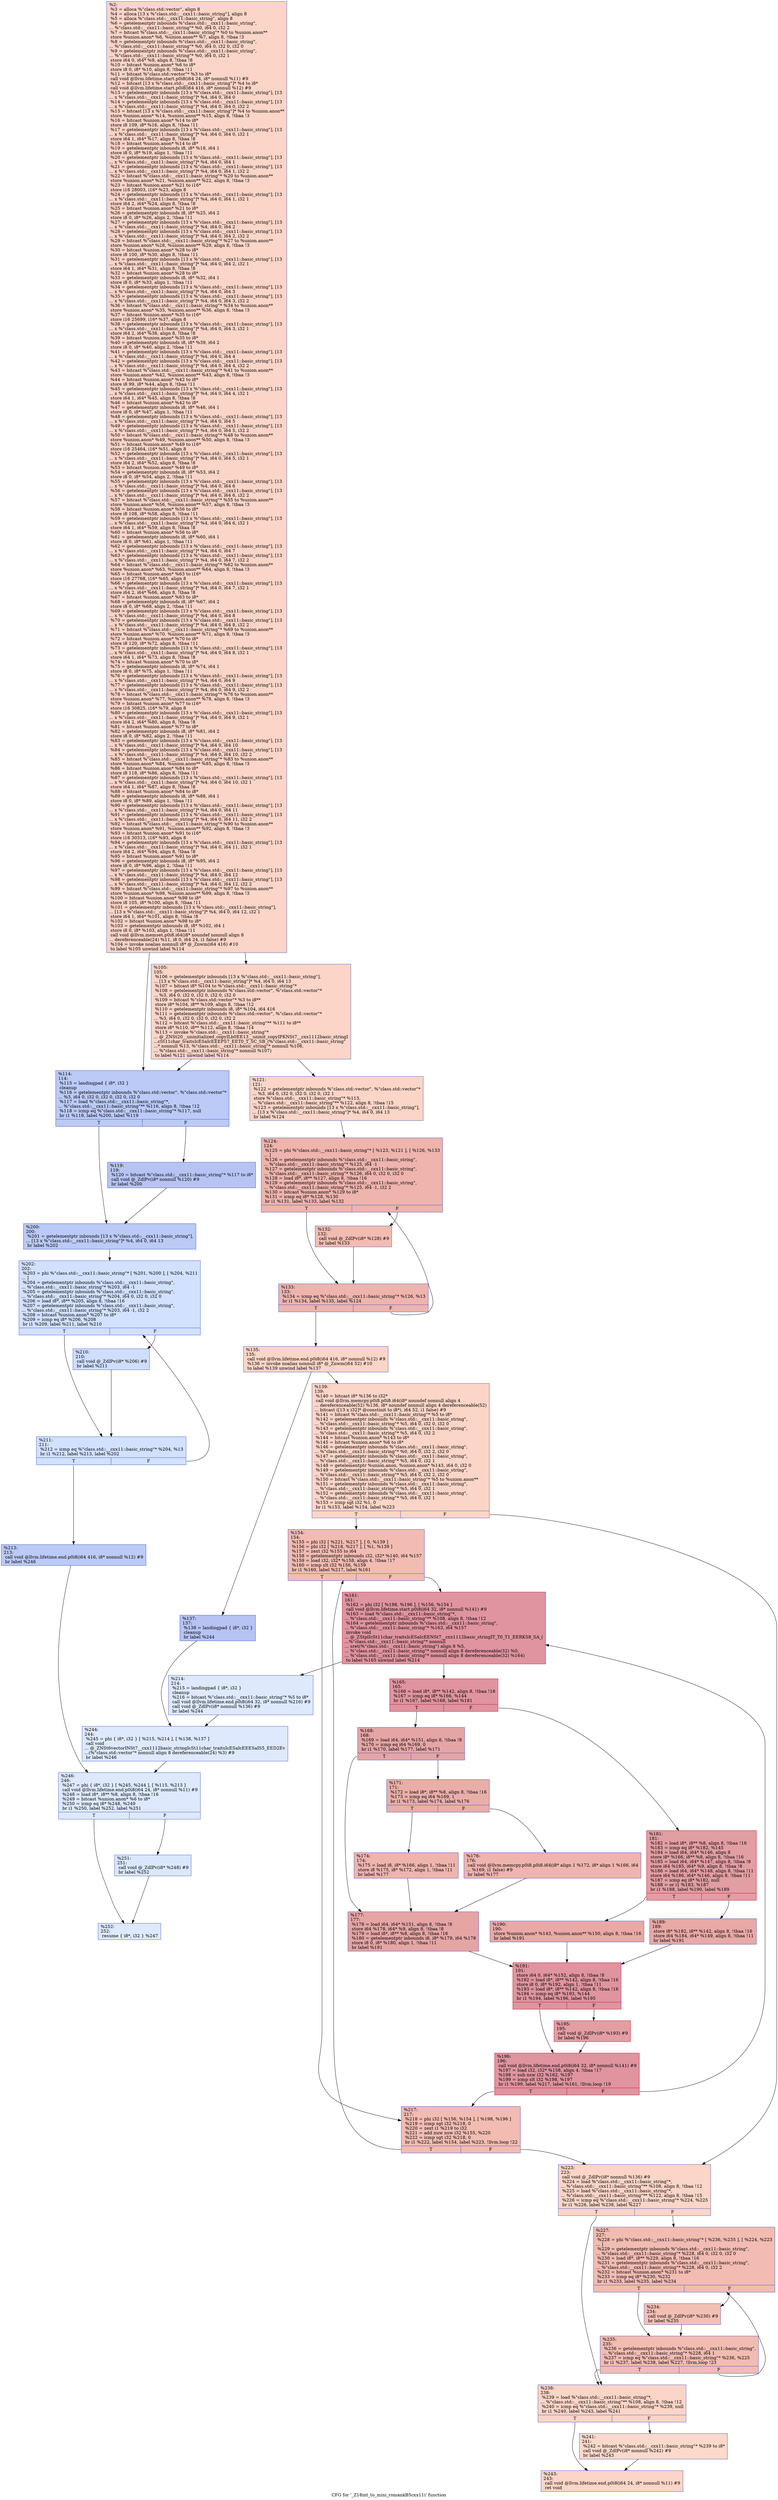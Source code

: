digraph "CFG for '_Z18int_to_mini_romankB5cxx11i' function" {
	label="CFG for '_Z18int_to_mini_romankB5cxx11i' function";

	Node0x55cb2395f050 [shape=record,color="#3d50c3ff", style=filled, fillcolor="#f5a08170",label="{%2:\l  %3 = alloca %\"class.std::vector\", align 8\l  %4 = alloca [13 x %\"class.std::__cxx11::basic_string\"], align 8\l  %5 = alloca %\"class.std::__cxx11::basic_string\", align 8\l  %6 = getelementptr inbounds %\"class.std::__cxx11::basic_string\",\l... %\"class.std::__cxx11::basic_string\"* %0, i64 0, i32 2\l  %7 = bitcast %\"class.std::__cxx11::basic_string\"* %0 to %union.anon**\l  store %union.anon* %6, %union.anon** %7, align 8, !tbaa !3\l  %8 = getelementptr inbounds %\"class.std::__cxx11::basic_string\",\l... %\"class.std::__cxx11::basic_string\"* %0, i64 0, i32 0, i32 0\l  %9 = getelementptr inbounds %\"class.std::__cxx11::basic_string\",\l... %\"class.std::__cxx11::basic_string\"* %0, i64 0, i32 1\l  store i64 0, i64* %9, align 8, !tbaa !8\l  %10 = bitcast %union.anon* %6 to i8*\l  store i8 0, i8* %10, align 8, !tbaa !11\l  %11 = bitcast %\"class.std::vector\"* %3 to i8*\l  call void @llvm.lifetime.start.p0i8(i64 24, i8* nonnull %11) #9\l  %12 = bitcast [13 x %\"class.std::__cxx11::basic_string\"]* %4 to i8*\l  call void @llvm.lifetime.start.p0i8(i64 416, i8* nonnull %12) #9\l  %13 = getelementptr inbounds [13 x %\"class.std::__cxx11::basic_string\"], [13\l... x %\"class.std::__cxx11::basic_string\"]* %4, i64 0, i64 0\l  %14 = getelementptr inbounds [13 x %\"class.std::__cxx11::basic_string\"], [13\l... x %\"class.std::__cxx11::basic_string\"]* %4, i64 0, i64 0, i32 2\l  %15 = bitcast [13 x %\"class.std::__cxx11::basic_string\"]* %4 to %union.anon**\l  store %union.anon* %14, %union.anon** %15, align 8, !tbaa !3\l  %16 = bitcast %union.anon* %14 to i8*\l  store i8 109, i8* %16, align 8, !tbaa !11\l  %17 = getelementptr inbounds [13 x %\"class.std::__cxx11::basic_string\"], [13\l... x %\"class.std::__cxx11::basic_string\"]* %4, i64 0, i64 0, i32 1\l  store i64 1, i64* %17, align 8, !tbaa !8\l  %18 = bitcast %union.anon* %14 to i8*\l  %19 = getelementptr inbounds i8, i8* %18, i64 1\l  store i8 0, i8* %19, align 1, !tbaa !11\l  %20 = getelementptr inbounds [13 x %\"class.std::__cxx11::basic_string\"], [13\l... x %\"class.std::__cxx11::basic_string\"]* %4, i64 0, i64 1\l  %21 = getelementptr inbounds [13 x %\"class.std::__cxx11::basic_string\"], [13\l... x %\"class.std::__cxx11::basic_string\"]* %4, i64 0, i64 1, i32 2\l  %22 = bitcast %\"class.std::__cxx11::basic_string\"* %20 to %union.anon**\l  store %union.anon* %21, %union.anon** %22, align 8, !tbaa !3\l  %23 = bitcast %union.anon* %21 to i16*\l  store i16 28003, i16* %23, align 8\l  %24 = getelementptr inbounds [13 x %\"class.std::__cxx11::basic_string\"], [13\l... x %\"class.std::__cxx11::basic_string\"]* %4, i64 0, i64 1, i32 1\l  store i64 2, i64* %24, align 8, !tbaa !8\l  %25 = bitcast %union.anon* %21 to i8*\l  %26 = getelementptr inbounds i8, i8* %25, i64 2\l  store i8 0, i8* %26, align 2, !tbaa !11\l  %27 = getelementptr inbounds [13 x %\"class.std::__cxx11::basic_string\"], [13\l... x %\"class.std::__cxx11::basic_string\"]* %4, i64 0, i64 2\l  %28 = getelementptr inbounds [13 x %\"class.std::__cxx11::basic_string\"], [13\l... x %\"class.std::__cxx11::basic_string\"]* %4, i64 0, i64 2, i32 2\l  %29 = bitcast %\"class.std::__cxx11::basic_string\"* %27 to %union.anon**\l  store %union.anon* %28, %union.anon** %29, align 8, !tbaa !3\l  %30 = bitcast %union.anon* %28 to i8*\l  store i8 100, i8* %30, align 8, !tbaa !11\l  %31 = getelementptr inbounds [13 x %\"class.std::__cxx11::basic_string\"], [13\l... x %\"class.std::__cxx11::basic_string\"]* %4, i64 0, i64 2, i32 1\l  store i64 1, i64* %31, align 8, !tbaa !8\l  %32 = bitcast %union.anon* %28 to i8*\l  %33 = getelementptr inbounds i8, i8* %32, i64 1\l  store i8 0, i8* %33, align 1, !tbaa !11\l  %34 = getelementptr inbounds [13 x %\"class.std::__cxx11::basic_string\"], [13\l... x %\"class.std::__cxx11::basic_string\"]* %4, i64 0, i64 3\l  %35 = getelementptr inbounds [13 x %\"class.std::__cxx11::basic_string\"], [13\l... x %\"class.std::__cxx11::basic_string\"]* %4, i64 0, i64 3, i32 2\l  %36 = bitcast %\"class.std::__cxx11::basic_string\"* %34 to %union.anon**\l  store %union.anon* %35, %union.anon** %36, align 8, !tbaa !3\l  %37 = bitcast %union.anon* %35 to i16*\l  store i16 25699, i16* %37, align 8\l  %38 = getelementptr inbounds [13 x %\"class.std::__cxx11::basic_string\"], [13\l... x %\"class.std::__cxx11::basic_string\"]* %4, i64 0, i64 3, i32 1\l  store i64 2, i64* %38, align 8, !tbaa !8\l  %39 = bitcast %union.anon* %35 to i8*\l  %40 = getelementptr inbounds i8, i8* %39, i64 2\l  store i8 0, i8* %40, align 2, !tbaa !11\l  %41 = getelementptr inbounds [13 x %\"class.std::__cxx11::basic_string\"], [13\l... x %\"class.std::__cxx11::basic_string\"]* %4, i64 0, i64 4\l  %42 = getelementptr inbounds [13 x %\"class.std::__cxx11::basic_string\"], [13\l... x %\"class.std::__cxx11::basic_string\"]* %4, i64 0, i64 4, i32 2\l  %43 = bitcast %\"class.std::__cxx11::basic_string\"* %41 to %union.anon**\l  store %union.anon* %42, %union.anon** %43, align 8, !tbaa !3\l  %44 = bitcast %union.anon* %42 to i8*\l  store i8 99, i8* %44, align 8, !tbaa !11\l  %45 = getelementptr inbounds [13 x %\"class.std::__cxx11::basic_string\"], [13\l... x %\"class.std::__cxx11::basic_string\"]* %4, i64 0, i64 4, i32 1\l  store i64 1, i64* %45, align 8, !tbaa !8\l  %46 = bitcast %union.anon* %42 to i8*\l  %47 = getelementptr inbounds i8, i8* %46, i64 1\l  store i8 0, i8* %47, align 1, !tbaa !11\l  %48 = getelementptr inbounds [13 x %\"class.std::__cxx11::basic_string\"], [13\l... x %\"class.std::__cxx11::basic_string\"]* %4, i64 0, i64 5\l  %49 = getelementptr inbounds [13 x %\"class.std::__cxx11::basic_string\"], [13\l... x %\"class.std::__cxx11::basic_string\"]* %4, i64 0, i64 5, i32 2\l  %50 = bitcast %\"class.std::__cxx11::basic_string\"* %48 to %union.anon**\l  store %union.anon* %49, %union.anon** %50, align 8, !tbaa !3\l  %51 = bitcast %union.anon* %49 to i16*\l  store i16 25464, i16* %51, align 8\l  %52 = getelementptr inbounds [13 x %\"class.std::__cxx11::basic_string\"], [13\l... x %\"class.std::__cxx11::basic_string\"]* %4, i64 0, i64 5, i32 1\l  store i64 2, i64* %52, align 8, !tbaa !8\l  %53 = bitcast %union.anon* %49 to i8*\l  %54 = getelementptr inbounds i8, i8* %53, i64 2\l  store i8 0, i8* %54, align 2, !tbaa !11\l  %55 = getelementptr inbounds [13 x %\"class.std::__cxx11::basic_string\"], [13\l... x %\"class.std::__cxx11::basic_string\"]* %4, i64 0, i64 6\l  %56 = getelementptr inbounds [13 x %\"class.std::__cxx11::basic_string\"], [13\l... x %\"class.std::__cxx11::basic_string\"]* %4, i64 0, i64 6, i32 2\l  %57 = bitcast %\"class.std::__cxx11::basic_string\"* %55 to %union.anon**\l  store %union.anon* %56, %union.anon** %57, align 8, !tbaa !3\l  %58 = bitcast %union.anon* %56 to i8*\l  store i8 108, i8* %58, align 8, !tbaa !11\l  %59 = getelementptr inbounds [13 x %\"class.std::__cxx11::basic_string\"], [13\l... x %\"class.std::__cxx11::basic_string\"]* %4, i64 0, i64 6, i32 1\l  store i64 1, i64* %59, align 8, !tbaa !8\l  %60 = bitcast %union.anon* %56 to i8*\l  %61 = getelementptr inbounds i8, i8* %60, i64 1\l  store i8 0, i8* %61, align 1, !tbaa !11\l  %62 = getelementptr inbounds [13 x %\"class.std::__cxx11::basic_string\"], [13\l... x %\"class.std::__cxx11::basic_string\"]* %4, i64 0, i64 7\l  %63 = getelementptr inbounds [13 x %\"class.std::__cxx11::basic_string\"], [13\l... x %\"class.std::__cxx11::basic_string\"]* %4, i64 0, i64 7, i32 2\l  %64 = bitcast %\"class.std::__cxx11::basic_string\"* %62 to %union.anon**\l  store %union.anon* %63, %union.anon** %64, align 8, !tbaa !3\l  %65 = bitcast %union.anon* %63 to i16*\l  store i16 27768, i16* %65, align 8\l  %66 = getelementptr inbounds [13 x %\"class.std::__cxx11::basic_string\"], [13\l... x %\"class.std::__cxx11::basic_string\"]* %4, i64 0, i64 7, i32 1\l  store i64 2, i64* %66, align 8, !tbaa !8\l  %67 = bitcast %union.anon* %63 to i8*\l  %68 = getelementptr inbounds i8, i8* %67, i64 2\l  store i8 0, i8* %68, align 2, !tbaa !11\l  %69 = getelementptr inbounds [13 x %\"class.std::__cxx11::basic_string\"], [13\l... x %\"class.std::__cxx11::basic_string\"]* %4, i64 0, i64 8\l  %70 = getelementptr inbounds [13 x %\"class.std::__cxx11::basic_string\"], [13\l... x %\"class.std::__cxx11::basic_string\"]* %4, i64 0, i64 8, i32 2\l  %71 = bitcast %\"class.std::__cxx11::basic_string\"* %69 to %union.anon**\l  store %union.anon* %70, %union.anon** %71, align 8, !tbaa !3\l  %72 = bitcast %union.anon* %70 to i8*\l  store i8 120, i8* %72, align 8, !tbaa !11\l  %73 = getelementptr inbounds [13 x %\"class.std::__cxx11::basic_string\"], [13\l... x %\"class.std::__cxx11::basic_string\"]* %4, i64 0, i64 8, i32 1\l  store i64 1, i64* %73, align 8, !tbaa !8\l  %74 = bitcast %union.anon* %70 to i8*\l  %75 = getelementptr inbounds i8, i8* %74, i64 1\l  store i8 0, i8* %75, align 1, !tbaa !11\l  %76 = getelementptr inbounds [13 x %\"class.std::__cxx11::basic_string\"], [13\l... x %\"class.std::__cxx11::basic_string\"]* %4, i64 0, i64 9\l  %77 = getelementptr inbounds [13 x %\"class.std::__cxx11::basic_string\"], [13\l... x %\"class.std::__cxx11::basic_string\"]* %4, i64 0, i64 9, i32 2\l  %78 = bitcast %\"class.std::__cxx11::basic_string\"* %76 to %union.anon**\l  store %union.anon* %77, %union.anon** %78, align 8, !tbaa !3\l  %79 = bitcast %union.anon* %77 to i16*\l  store i16 30825, i16* %79, align 8\l  %80 = getelementptr inbounds [13 x %\"class.std::__cxx11::basic_string\"], [13\l... x %\"class.std::__cxx11::basic_string\"]* %4, i64 0, i64 9, i32 1\l  store i64 2, i64* %80, align 8, !tbaa !8\l  %81 = bitcast %union.anon* %77 to i8*\l  %82 = getelementptr inbounds i8, i8* %81, i64 2\l  store i8 0, i8* %82, align 2, !tbaa !11\l  %83 = getelementptr inbounds [13 x %\"class.std::__cxx11::basic_string\"], [13\l... x %\"class.std::__cxx11::basic_string\"]* %4, i64 0, i64 10\l  %84 = getelementptr inbounds [13 x %\"class.std::__cxx11::basic_string\"], [13\l... x %\"class.std::__cxx11::basic_string\"]* %4, i64 0, i64 10, i32 2\l  %85 = bitcast %\"class.std::__cxx11::basic_string\"* %83 to %union.anon**\l  store %union.anon* %84, %union.anon** %85, align 8, !tbaa !3\l  %86 = bitcast %union.anon* %84 to i8*\l  store i8 118, i8* %86, align 8, !tbaa !11\l  %87 = getelementptr inbounds [13 x %\"class.std::__cxx11::basic_string\"], [13\l... x %\"class.std::__cxx11::basic_string\"]* %4, i64 0, i64 10, i32 1\l  store i64 1, i64* %87, align 8, !tbaa !8\l  %88 = bitcast %union.anon* %84 to i8*\l  %89 = getelementptr inbounds i8, i8* %88, i64 1\l  store i8 0, i8* %89, align 1, !tbaa !11\l  %90 = getelementptr inbounds [13 x %\"class.std::__cxx11::basic_string\"], [13\l... x %\"class.std::__cxx11::basic_string\"]* %4, i64 0, i64 11\l  %91 = getelementptr inbounds [13 x %\"class.std::__cxx11::basic_string\"], [13\l... x %\"class.std::__cxx11::basic_string\"]* %4, i64 0, i64 11, i32 2\l  %92 = bitcast %\"class.std::__cxx11::basic_string\"* %90 to %union.anon**\l  store %union.anon* %91, %union.anon** %92, align 8, !tbaa !3\l  %93 = bitcast %union.anon* %91 to i16*\l  store i16 30313, i16* %93, align 8\l  %94 = getelementptr inbounds [13 x %\"class.std::__cxx11::basic_string\"], [13\l... x %\"class.std::__cxx11::basic_string\"]* %4, i64 0, i64 11, i32 1\l  store i64 2, i64* %94, align 8, !tbaa !8\l  %95 = bitcast %union.anon* %91 to i8*\l  %96 = getelementptr inbounds i8, i8* %95, i64 2\l  store i8 0, i8* %96, align 2, !tbaa !11\l  %97 = getelementptr inbounds [13 x %\"class.std::__cxx11::basic_string\"], [13\l... x %\"class.std::__cxx11::basic_string\"]* %4, i64 0, i64 12\l  %98 = getelementptr inbounds [13 x %\"class.std::__cxx11::basic_string\"], [13\l... x %\"class.std::__cxx11::basic_string\"]* %4, i64 0, i64 12, i32 2\l  %99 = bitcast %\"class.std::__cxx11::basic_string\"* %97 to %union.anon**\l  store %union.anon* %98, %union.anon** %99, align 8, !tbaa !3\l  %100 = bitcast %union.anon* %98 to i8*\l  store i8 105, i8* %100, align 8, !tbaa !11\l  %101 = getelementptr inbounds [13 x %\"class.std::__cxx11::basic_string\"],\l... [13 x %\"class.std::__cxx11::basic_string\"]* %4, i64 0, i64 12, i32 1\l  store i64 1, i64* %101, align 8, !tbaa !8\l  %102 = bitcast %union.anon* %98 to i8*\l  %103 = getelementptr inbounds i8, i8* %102, i64 1\l  store i8 0, i8* %103, align 1, !tbaa !11\l  call void @llvm.memset.p0i8.i64(i8* noundef nonnull align 8\l... dereferenceable(24) %11, i8 0, i64 24, i1 false) #9\l  %104 = invoke noalias nonnull i8* @_Znwm(i64 416) #10\l          to label %105 unwind label %114\l}"];
	Node0x55cb2395f050 -> Node0x55cb2395fa20;
	Node0x55cb2395f050 -> Node0x55cb2395fab0;
	Node0x55cb2395fa20 [shape=record,color="#3d50c3ff", style=filled, fillcolor="#f5a08170",label="{%105:\l105:                                              \l  %106 = getelementptr inbounds [13 x %\"class.std::__cxx11::basic_string\"],\l... [13 x %\"class.std::__cxx11::basic_string\"]* %4, i64 0, i64 13\l  %107 = bitcast i8* %104 to %\"class.std::__cxx11::basic_string\"*\l  %108 = getelementptr inbounds %\"class.std::vector\", %\"class.std::vector\"*\l... %3, i64 0, i32 0, i32 0, i32 0, i32 0\l  %109 = bitcast %\"class.std::vector\"* %3 to i8**\l  store i8* %104, i8** %109, align 8, !tbaa !12\l  %110 = getelementptr inbounds i8, i8* %104, i64 416\l  %111 = getelementptr inbounds %\"class.std::vector\", %\"class.std::vector\"*\l... %3, i64 0, i32 0, i32 0, i32 0, i32 2\l  %112 = bitcast %\"class.std::__cxx11::basic_string\"** %111 to i8**\l  store i8* %110, i8** %112, align 8, !tbaa !14\l  %113 = invoke %\"class.std::__cxx11::basic_string\"*\l... @_ZNSt20__uninitialized_copyILb0EE13__uninit_copyIPKNSt7__cxx1112basic_stringI\l...cSt11char_traitsIcESaIcEEEPS7_EET0_T_SC_SB_(%\"class.std::__cxx11::basic_string\"\l...* nonnull %13, %\"class.std::__cxx11::basic_string\"* nonnull %106,\l... %\"class.std::__cxx11::basic_string\"* nonnull %107)\l          to label %121 unwind label %114\l}"];
	Node0x55cb2395fa20 -> Node0x55cb23969440;
	Node0x55cb2395fa20 -> Node0x55cb2395fab0;
	Node0x55cb2395fab0 [shape=record,color="#3d50c3ff", style=filled, fillcolor="#6687ed70",label="{%114:\l114:                                              \l  %115 = landingpad \{ i8*, i32 \}\l          cleanup\l  %116 = getelementptr inbounds %\"class.std::vector\", %\"class.std::vector\"*\l... %3, i64 0, i32 0, i32 0, i32 0, i32 0\l  %117 = load %\"class.std::__cxx11::basic_string\"*,\l... %\"class.std::__cxx11::basic_string\"** %116, align 8, !tbaa !12\l  %118 = icmp eq %\"class.std::__cxx11::basic_string\"* %117, null\l  br i1 %118, label %200, label %119\l|{<s0>T|<s1>F}}"];
	Node0x55cb2395fab0:s0 -> Node0x55cb2396a020;
	Node0x55cb2395fab0:s1 -> Node0x55cb2396a070;
	Node0x55cb2396a070 [shape=record,color="#3d50c3ff", style=filled, fillcolor="#5b7ae570",label="{%119:\l119:                                              \l  %120 = bitcast %\"class.std::__cxx11::basic_string\"* %117 to i8*\l  call void @_ZdlPv(i8* nonnull %120) #9\l  br label %200\l}"];
	Node0x55cb2396a070 -> Node0x55cb2396a020;
	Node0x55cb23969440 [shape=record,color="#3d50c3ff", style=filled, fillcolor="#f5a08170",label="{%121:\l121:                                              \l  %122 = getelementptr inbounds %\"class.std::vector\", %\"class.std::vector\"*\l... %3, i64 0, i32 0, i32 0, i32 0, i32 1\l  store %\"class.std::__cxx11::basic_string\"* %113,\l... %\"class.std::__cxx11::basic_string\"** %122, align 8, !tbaa !15\l  %123 = getelementptr inbounds [13 x %\"class.std::__cxx11::basic_string\"],\l... [13 x %\"class.std::__cxx11::basic_string\"]* %4, i64 0, i64 13\l  br label %124\l}"];
	Node0x55cb23969440 -> Node0x55cb2396a7d0;
	Node0x55cb2396a7d0 [shape=record,color="#3d50c3ff", style=filled, fillcolor="#d8564670",label="{%124:\l124:                                              \l  %125 = phi %\"class.std::__cxx11::basic_string\"* [ %123, %121 ], [ %126, %133\l... ]\l  %126 = getelementptr inbounds %\"class.std::__cxx11::basic_string\",\l... %\"class.std::__cxx11::basic_string\"* %125, i64 -1\l  %127 = getelementptr inbounds %\"class.std::__cxx11::basic_string\",\l... %\"class.std::__cxx11::basic_string\"* %126, i64 0, i32 0, i32 0\l  %128 = load i8*, i8** %127, align 8, !tbaa !16\l  %129 = getelementptr inbounds %\"class.std::__cxx11::basic_string\",\l... %\"class.std::__cxx11::basic_string\"* %125, i64 -1, i32 2\l  %130 = bitcast %union.anon* %129 to i8*\l  %131 = icmp eq i8* %128, %130\l  br i1 %131, label %133, label %132\l|{<s0>T|<s1>F}}"];
	Node0x55cb2396a7d0:s0 -> Node0x55cb2396a900;
	Node0x55cb2396a7d0:s1 -> Node0x55cb2396b710;
	Node0x55cb2396b710 [shape=record,color="#3d50c3ff", style=filled, fillcolor="#e1675170",label="{%132:\l132:                                              \l  call void @_ZdlPv(i8* %128) #9\l  br label %133\l}"];
	Node0x55cb2396b710 -> Node0x55cb2396a900;
	Node0x55cb2396a900 [shape=record,color="#3d50c3ff", style=filled, fillcolor="#d8564670",label="{%133:\l133:                                              \l  %134 = icmp eq %\"class.std::__cxx11::basic_string\"* %126, %13\l  br i1 %134, label %135, label %124\l|{<s0>T|<s1>F}}"];
	Node0x55cb2396a900:s0 -> Node0x55cb2396ba80;
	Node0x55cb2396a900:s1 -> Node0x55cb2396a7d0;
	Node0x55cb2396ba80 [shape=record,color="#3d50c3ff", style=filled, fillcolor="#f5a08170",label="{%135:\l135:                                              \l  call void @llvm.lifetime.end.p0i8(i64 416, i8* nonnull %12) #9\l  %136 = invoke noalias nonnull i8* @_Znwm(i64 52) #10\l          to label %139 unwind label %137\l}"];
	Node0x55cb2396ba80 -> Node0x55cb2395d750;
	Node0x55cb2396ba80 -> Node0x55cb2395d7a0;
	Node0x55cb2395d7a0 [shape=record,color="#3d50c3ff", style=filled, fillcolor="#5977e370",label="{%137:\l137:                                              \l  %138 = landingpad \{ i8*, i32 \}\l          cleanup\l  br label %244\l}"];
	Node0x55cb2395d7a0 -> Node0x55cb2395d990;
	Node0x55cb2395d750 [shape=record,color="#3d50c3ff", style=filled, fillcolor="#f5a08170",label="{%139:\l139:                                              \l  %140 = bitcast i8* %136 to i32*\l  call void @llvm.memcpy.p0i8.p0i8.i64(i8* noundef nonnull align 4\l... dereferenceable(52) %136, i8* noundef nonnull align 4 dereferenceable(52)\l... bitcast ([13 x i32]* @constinit to i8*), i64 52, i1 false) #9\l  %141 = bitcast %\"class.std::__cxx11::basic_string\"* %5 to i8*\l  %142 = getelementptr inbounds %\"class.std::__cxx11::basic_string\",\l... %\"class.std::__cxx11::basic_string\"* %5, i64 0, i32 0, i32 0\l  %143 = getelementptr inbounds %\"class.std::__cxx11::basic_string\",\l... %\"class.std::__cxx11::basic_string\"* %5, i64 0, i32 2\l  %144 = bitcast %union.anon* %143 to i8*\l  %145 = bitcast %union.anon* %6 to i8*\l  %146 = getelementptr inbounds %\"class.std::__cxx11::basic_string\",\l... %\"class.std::__cxx11::basic_string\"* %0, i64 0, i32 2, i32 0\l  %147 = getelementptr inbounds %\"class.std::__cxx11::basic_string\",\l... %\"class.std::__cxx11::basic_string\"* %5, i64 0, i32 1\l  %148 = getelementptr %union.anon, %union.anon* %143, i64 0, i32 0\l  %149 = getelementptr inbounds %\"class.std::__cxx11::basic_string\",\l... %\"class.std::__cxx11::basic_string\"* %5, i64 0, i32 2, i32 0\l  %150 = bitcast %\"class.std::__cxx11::basic_string\"* %5 to %union.anon**\l  %151 = getelementptr inbounds %\"class.std::__cxx11::basic_string\",\l... %\"class.std::__cxx11::basic_string\"* %5, i64 0, i32 1\l  %152 = getelementptr inbounds %\"class.std::__cxx11::basic_string\",\l... %\"class.std::__cxx11::basic_string\"* %5, i64 0, i32 1\l  %153 = icmp sgt i32 %1, 0\l  br i1 %153, label %154, label %223\l|{<s0>T|<s1>F}}"];
	Node0x55cb2395d750:s0 -> Node0x55cb2396d3b0;
	Node0x55cb2395d750:s1 -> Node0x55cb2396d440;
	Node0x55cb2396d3b0 [shape=record,color="#3d50c3ff", style=filled, fillcolor="#e1675170",label="{%154:\l154:                                              \l  %155 = phi i32 [ %221, %217 ], [ 0, %139 ]\l  %156 = phi i32 [ %218, %217 ], [ %1, %139 ]\l  %157 = zext i32 %155 to i64\l  %158 = getelementptr inbounds i32, i32* %140, i64 %157\l  %159 = load i32, i32* %158, align 4, !tbaa !17\l  %160 = icmp slt i32 %156, %159\l  br i1 %160, label %217, label %161\l|{<s0>T|<s1>F}}"];
	Node0x55cb2396d3b0:s0 -> Node0x55cb2396d580;
	Node0x55cb2396d3b0:s1 -> Node0x55cb2396daf0;
	Node0x55cb2396daf0 [shape=record,color="#b70d28ff", style=filled, fillcolor="#b70d2870",label="{%161:\l161:                                              \l  %162 = phi i32 [ %198, %196 ], [ %156, %154 ]\l  call void @llvm.lifetime.start.p0i8(i64 32, i8* nonnull %141) #9\l  %163 = load %\"class.std::__cxx11::basic_string\"*,\l... %\"class.std::__cxx11::basic_string\"** %108, align 8, !tbaa !12\l  %164 = getelementptr inbounds %\"class.std::__cxx11::basic_string\",\l... %\"class.std::__cxx11::basic_string\"* %163, i64 %157\l  invoke void\l... @_ZStplIcSt11char_traitsIcESaIcEENSt7__cxx1112basic_stringIT_T0_T1_EERKS8_SA_(\l...%\"class.std::__cxx11::basic_string\"* nonnull\l... sret(%\"class.std::__cxx11::basic_string\") align 8 %5,\l... %\"class.std::__cxx11::basic_string\"* nonnull align 8 dereferenceable(32) %0,\l... %\"class.std::__cxx11::basic_string\"* nonnull align 8 dereferenceable(32) %164)\l          to label %165 unwind label %214\l}"];
	Node0x55cb2396daf0 -> Node0x55cb2396e190;
	Node0x55cb2396daf0 -> Node0x55cb2396e220;
	Node0x55cb2396e190 [shape=record,color="#b70d28ff", style=filled, fillcolor="#b70d2870",label="{%165:\l165:                                              \l  %166 = load i8*, i8** %142, align 8, !tbaa !16\l  %167 = icmp eq i8* %166, %144\l  br i1 %167, label %168, label %181\l|{<s0>T|<s1>F}}"];
	Node0x55cb2396e190:s0 -> Node0x55cb2396ec80;
	Node0x55cb2396e190:s1 -> Node0x55cb2396ecd0;
	Node0x55cb2396ec80 [shape=record,color="#3d50c3ff", style=filled, fillcolor="#c5333470",label="{%168:\l168:                                              \l  %169 = load i64, i64* %151, align 8, !tbaa !8\l  %170 = icmp eq i64 %169, 0\l  br i1 %170, label %177, label %171\l|{<s0>T|<s1>F}}"];
	Node0x55cb2396ec80:s0 -> Node0x55cb2396ef10;
	Node0x55cb2396ec80:s1 -> Node0x55cb2396ef60;
	Node0x55cb2396ef60 [shape=record,color="#3d50c3ff", style=filled, fillcolor="#d0473d70",label="{%171:\l171:                                              \l  %172 = load i8*, i8** %8, align 8, !tbaa !16\l  %173 = icmp eq i64 %169, 1\l  br i1 %173, label %174, label %176\l|{<s0>T|<s1>F}}"];
	Node0x55cb2396ef60:s0 -> Node0x55cb2396f1a0;
	Node0x55cb2396ef60:s1 -> Node0x55cb2396f1f0;
	Node0x55cb2396f1a0 [shape=record,color="#3d50c3ff", style=filled, fillcolor="#d8564670",label="{%174:\l174:                                              \l  %175 = load i8, i8* %166, align 1, !tbaa !11\l  store i8 %175, i8* %172, align 1, !tbaa !11\l  br label %177\l}"];
	Node0x55cb2396f1a0 -> Node0x55cb2396ef10;
	Node0x55cb2396f1f0 [shape=record,color="#3d50c3ff", style=filled, fillcolor="#d8564670",label="{%176:\l176:                                              \l  call void @llvm.memcpy.p0i8.p0i8.i64(i8* align 1 %172, i8* align 1 %166, i64\l... %169, i1 false) #9\l  br label %177\l}"];
	Node0x55cb2396f1f0 -> Node0x55cb2396ef10;
	Node0x55cb2396ef10 [shape=record,color="#3d50c3ff", style=filled, fillcolor="#c5333470",label="{%177:\l177:                                              \l  %178 = load i64, i64* %151, align 8, !tbaa !8\l  store i64 %178, i64* %9, align 8, !tbaa !8\l  %179 = load i8*, i8** %8, align 8, !tbaa !16\l  %180 = getelementptr inbounds i8, i8* %179, i64 %178\l  store i8 0, i8* %180, align 1, !tbaa !11\l  br label %191\l}"];
	Node0x55cb2396ef10 -> Node0x55cb2396f950;
	Node0x55cb2396ecd0 [shape=record,color="#b70d28ff", style=filled, fillcolor="#be242e70",label="{%181:\l181:                                              \l  %182 = load i8*, i8** %8, align 8, !tbaa !16\l  %183 = icmp eq i8* %182, %145\l  %184 = load i64, i64* %146, align 8\l  store i8* %166, i8** %8, align 8, !tbaa !16\l  %185 = load i64, i64* %147, align 8, !tbaa !8\l  store i64 %185, i64* %9, align 8, !tbaa !8\l  %186 = load i64, i64* %148, align 8, !tbaa !11\l  store i64 %186, i64* %146, align 8, !tbaa !11\l  %187 = icmp eq i8* %182, null\l  %188 = or i1 %183, %187\l  br i1 %188, label %190, label %189\l|{<s0>T|<s1>F}}"];
	Node0x55cb2396ecd0:s0 -> Node0x55cb2396ff30;
	Node0x55cb2396ecd0:s1 -> Node0x55cb2396ff80;
	Node0x55cb2396ff80 [shape=record,color="#3d50c3ff", style=filled, fillcolor="#ca3b3770",label="{%189:\l189:                                              \l  store i8* %182, i8** %142, align 8, !tbaa !16\l  store i64 %184, i64* %149, align 8, !tbaa !11\l  br label %191\l}"];
	Node0x55cb2396ff80 -> Node0x55cb2396f950;
	Node0x55cb2396ff30 [shape=record,color="#3d50c3ff", style=filled, fillcolor="#ca3b3770",label="{%190:\l190:                                              \l  store %union.anon* %143, %union.anon** %150, align 8, !tbaa !16\l  br label %191\l}"];
	Node0x55cb2396ff30 -> Node0x55cb2396f950;
	Node0x55cb2396f950 [shape=record,color="#b70d28ff", style=filled, fillcolor="#b70d2870",label="{%191:\l191:                                              \l  store i64 0, i64* %152, align 8, !tbaa !8\l  %192 = load i8*, i8** %142, align 8, !tbaa !16\l  store i8 0, i8* %192, align 1, !tbaa !11\l  %193 = load i8*, i8** %142, align 8, !tbaa !16\l  %194 = icmp eq i8* %193, %144\l  br i1 %194, label %196, label %195\l|{<s0>T|<s1>F}}"];
	Node0x55cb2396f950:s0 -> Node0x55cb2396dc60;
	Node0x55cb2396f950:s1 -> Node0x55cb239705a0;
	Node0x55cb239705a0 [shape=record,color="#b70d28ff", style=filled, fillcolor="#be242e70",label="{%195:\l195:                                              \l  call void @_ZdlPv(i8* %193) #9\l  br label %196\l}"];
	Node0x55cb239705a0 -> Node0x55cb2396dc60;
	Node0x55cb2396dc60 [shape=record,color="#b70d28ff", style=filled, fillcolor="#b70d2870",label="{%196:\l196:                                              \l  call void @llvm.lifetime.end.p0i8(i64 32, i8* nonnull %141) #9\l  %197 = load i32, i32* %158, align 4, !tbaa !17\l  %198 = sub nsw i32 %162, %197\l  %199 = icmp slt i32 %198, %197\l  br i1 %199, label %217, label %161, !llvm.loop !19\l|{<s0>T|<s1>F}}"];
	Node0x55cb2396dc60:s0 -> Node0x55cb2396d580;
	Node0x55cb2396dc60:s1 -> Node0x55cb2396daf0;
	Node0x55cb2396a020 [shape=record,color="#3d50c3ff", style=filled, fillcolor="#6687ed70",label="{%200:\l200:                                              \l  %201 = getelementptr inbounds [13 x %\"class.std::__cxx11::basic_string\"],\l... [13 x %\"class.std::__cxx11::basic_string\"]* %4, i64 0, i64 13\l  br label %202\l}"];
	Node0x55cb2396a020 -> Node0x55cb23971300;
	Node0x55cb23971300 [shape=record,color="#3d50c3ff", style=filled, fillcolor="#9abbff70",label="{%202:\l202:                                              \l  %203 = phi %\"class.std::__cxx11::basic_string\"* [ %201, %200 ], [ %204, %211\l... ]\l  %204 = getelementptr inbounds %\"class.std::__cxx11::basic_string\",\l... %\"class.std::__cxx11::basic_string\"* %203, i64 -1\l  %205 = getelementptr inbounds %\"class.std::__cxx11::basic_string\",\l... %\"class.std::__cxx11::basic_string\"* %204, i64 0, i32 0, i32 0\l  %206 = load i8*, i8** %205, align 8, !tbaa !16\l  %207 = getelementptr inbounds %\"class.std::__cxx11::basic_string\",\l... %\"class.std::__cxx11::basic_string\"* %203, i64 -1, i32 2\l  %208 = bitcast %union.anon* %207 to i8*\l  %209 = icmp eq i8* %206, %208\l  br i1 %209, label %211, label %210\l|{<s0>T|<s1>F}}"];
	Node0x55cb23971300:s0 -> Node0x55cb239713c0;
	Node0x55cb23971300:s1 -> Node0x55cb23971810;
	Node0x55cb23971810 [shape=record,color="#3d50c3ff", style=filled, fillcolor="#93b5fe70",label="{%210:\l210:                                              \l  call void @_ZdlPv(i8* %206) #9\l  br label %211\l}"];
	Node0x55cb23971810 -> Node0x55cb239713c0;
	Node0x55cb239713c0 [shape=record,color="#3d50c3ff", style=filled, fillcolor="#9abbff70",label="{%211:\l211:                                              \l  %212 = icmp eq %\"class.std::__cxx11::basic_string\"* %204, %13\l  br i1 %212, label %213, label %202\l|{<s0>T|<s1>F}}"];
	Node0x55cb239713c0:s0 -> Node0x55cb23971b20;
	Node0x55cb239713c0:s1 -> Node0x55cb23971300;
	Node0x55cb23971b20 [shape=record,color="#3d50c3ff", style=filled, fillcolor="#6687ed70",label="{%213:\l213:                                              \l  call void @llvm.lifetime.end.p0i8(i64 416, i8* nonnull %12) #9\l  br label %246\l}"];
	Node0x55cb23971b20 -> Node0x55cb23971d70;
	Node0x55cb2396e220 [shape=record,color="#3d50c3ff", style=filled, fillcolor="#b5cdfa70",label="{%214:\l214:                                              \l  %215 = landingpad \{ i8*, i32 \}\l          cleanup\l  %216 = bitcast %\"class.std::__cxx11::basic_string\"* %5 to i8*\l  call void @llvm.lifetime.end.p0i8(i64 32, i8* nonnull %216) #9\l  call void @_ZdlPv(i8* nonnull %136) #9\l  br label %244\l}"];
	Node0x55cb2396e220 -> Node0x55cb2395d990;
	Node0x55cb2396d580 [shape=record,color="#3d50c3ff", style=filled, fillcolor="#e1675170",label="{%217:\l217:                                              \l  %218 = phi i32 [ %156, %154 ], [ %198, %196 ]\l  %219 = icmp sgt i32 %218, 0\l  %220 = zext i1 %219 to i32\l  %221 = add nuw nsw i32 %155, %220\l  %222 = icmp sgt i32 %218, 0\l  br i1 %222, label %154, label %223, !llvm.loop !22\l|{<s0>T|<s1>F}}"];
	Node0x55cb2396d580:s0 -> Node0x55cb2396d3b0;
	Node0x55cb2396d580:s1 -> Node0x55cb2396d440;
	Node0x55cb2396d440 [shape=record,color="#3d50c3ff", style=filled, fillcolor="#f5a08170",label="{%223:\l223:                                              \l  call void @_ZdlPv(i8* nonnull %136) #9\l  %224 = load %\"class.std::__cxx11::basic_string\"*,\l... %\"class.std::__cxx11::basic_string\"** %108, align 8, !tbaa !12\l  %225 = load %\"class.std::__cxx11::basic_string\"*,\l... %\"class.std::__cxx11::basic_string\"** %122, align 8, !tbaa !15\l  %226 = icmp eq %\"class.std::__cxx11::basic_string\"* %224, %225\l  br i1 %226, label %238, label %227\l|{<s0>T|<s1>F}}"];
	Node0x55cb2396d440:s0 -> Node0x55cb23972e50;
	Node0x55cb2396d440:s1 -> Node0x55cb23972ea0;
	Node0x55cb23972ea0 [shape=record,color="#3d50c3ff", style=filled, fillcolor="#e1675170",label="{%227:\l227:                                              \l  %228 = phi %\"class.std::__cxx11::basic_string\"* [ %236, %235 ], [ %224, %223\l... ]\l  %229 = getelementptr inbounds %\"class.std::__cxx11::basic_string\",\l... %\"class.std::__cxx11::basic_string\"* %228, i64 0, i32 0, i32 0\l  %230 = load i8*, i8** %229, align 8, !tbaa !16\l  %231 = getelementptr inbounds %\"class.std::__cxx11::basic_string\",\l... %\"class.std::__cxx11::basic_string\"* %228, i64 0, i32 2\l  %232 = bitcast %union.anon* %231 to i8*\l  %233 = icmp eq i8* %230, %232\l  br i1 %233, label %235, label %234\l|{<s0>T|<s1>F}}"];
	Node0x55cb23972ea0:s0 -> Node0x55cb23972fa0;
	Node0x55cb23972ea0:s1 -> Node0x55cb239733b0;
	Node0x55cb239733b0 [shape=record,color="#3d50c3ff", style=filled, fillcolor="#e5705870",label="{%234:\l234:                                              \l  call void @_ZdlPv(i8* %230) #9\l  br label %235\l}"];
	Node0x55cb239733b0 -> Node0x55cb23972fa0;
	Node0x55cb23972fa0 [shape=record,color="#3d50c3ff", style=filled, fillcolor="#e1675170",label="{%235:\l235:                                              \l  %236 = getelementptr inbounds %\"class.std::__cxx11::basic_string\",\l... %\"class.std::__cxx11::basic_string\"* %228, i64 1\l  %237 = icmp eq %\"class.std::__cxx11::basic_string\"* %236, %225\l  br i1 %237, label %238, label %227, !llvm.loop !23\l|{<s0>T|<s1>F}}"];
	Node0x55cb23972fa0:s0 -> Node0x55cb23972e50;
	Node0x55cb23972fa0:s1 -> Node0x55cb23972ea0;
	Node0x55cb23972e50 [shape=record,color="#3d50c3ff", style=filled, fillcolor="#f5a08170",label="{%238:\l238:                                              \l  %239 = load %\"class.std::__cxx11::basic_string\"*,\l... %\"class.std::__cxx11::basic_string\"** %108, align 8, !tbaa !12\l  %240 = icmp eq %\"class.std::__cxx11::basic_string\"* %239, null\l  br i1 %240, label %243, label %241\l|{<s0>T|<s1>F}}"];
	Node0x55cb23972e50:s0 -> Node0x55cb23973990;
	Node0x55cb23972e50:s1 -> Node0x55cb239739e0;
	Node0x55cb239739e0 [shape=record,color="#3d50c3ff", style=filled, fillcolor="#f7a88970",label="{%241:\l241:                                              \l  %242 = bitcast %\"class.std::__cxx11::basic_string\"* %239 to i8*\l  call void @_ZdlPv(i8* nonnull %242) #9\l  br label %243\l}"];
	Node0x55cb239739e0 -> Node0x55cb23973990;
	Node0x55cb23973990 [shape=record,color="#3d50c3ff", style=filled, fillcolor="#f5a08170",label="{%243:\l243:                                              \l  call void @llvm.lifetime.end.p0i8(i64 24, i8* nonnull %11) #9\l  ret void\l}"];
	Node0x55cb2395d990 [shape=record,color="#3d50c3ff", style=filled, fillcolor="#b5cdfa70",label="{%244:\l244:                                              \l  %245 = phi \{ i8*, i32 \} [ %215, %214 ], [ %138, %137 ]\l  call void\l... @_ZNSt6vectorINSt7__cxx1112basic_stringIcSt11char_traitsIcESaIcEEESaIS5_EED2Ev\l...(%\"class.std::vector\"* nonnull align 8 dereferenceable(24) %3) #9\l  br label %246\l}"];
	Node0x55cb2395d990 -> Node0x55cb23971d70;
	Node0x55cb23971d70 [shape=record,color="#3d50c3ff", style=filled, fillcolor="#b5cdfa70",label="{%246:\l246:                                              \l  %247 = phi \{ i8*, i32 \} [ %245, %244 ], [ %115, %213 ]\l  call void @llvm.lifetime.end.p0i8(i64 24, i8* nonnull %11) #9\l  %248 = load i8*, i8** %8, align 8, !tbaa !16\l  %249 = bitcast %union.anon* %6 to i8*\l  %250 = icmp eq i8* %248, %249\l  br i1 %250, label %252, label %251\l|{<s0>T|<s1>F}}"];
	Node0x55cb23971d70:s0 -> Node0x55cb239745b0;
	Node0x55cb23971d70:s1 -> Node0x55cb23974600;
	Node0x55cb23974600 [shape=record,color="#3d50c3ff", style=filled, fillcolor="#aec9fc70",label="{%251:\l251:                                              \l  call void @_ZdlPv(i8* %248) #9\l  br label %252\l}"];
	Node0x55cb23974600 -> Node0x55cb239745b0;
	Node0x55cb239745b0 [shape=record,color="#3d50c3ff", style=filled, fillcolor="#b5cdfa70",label="{%252:\l252:                                              \l  resume \{ i8*, i32 \} %247\l}"];
}
